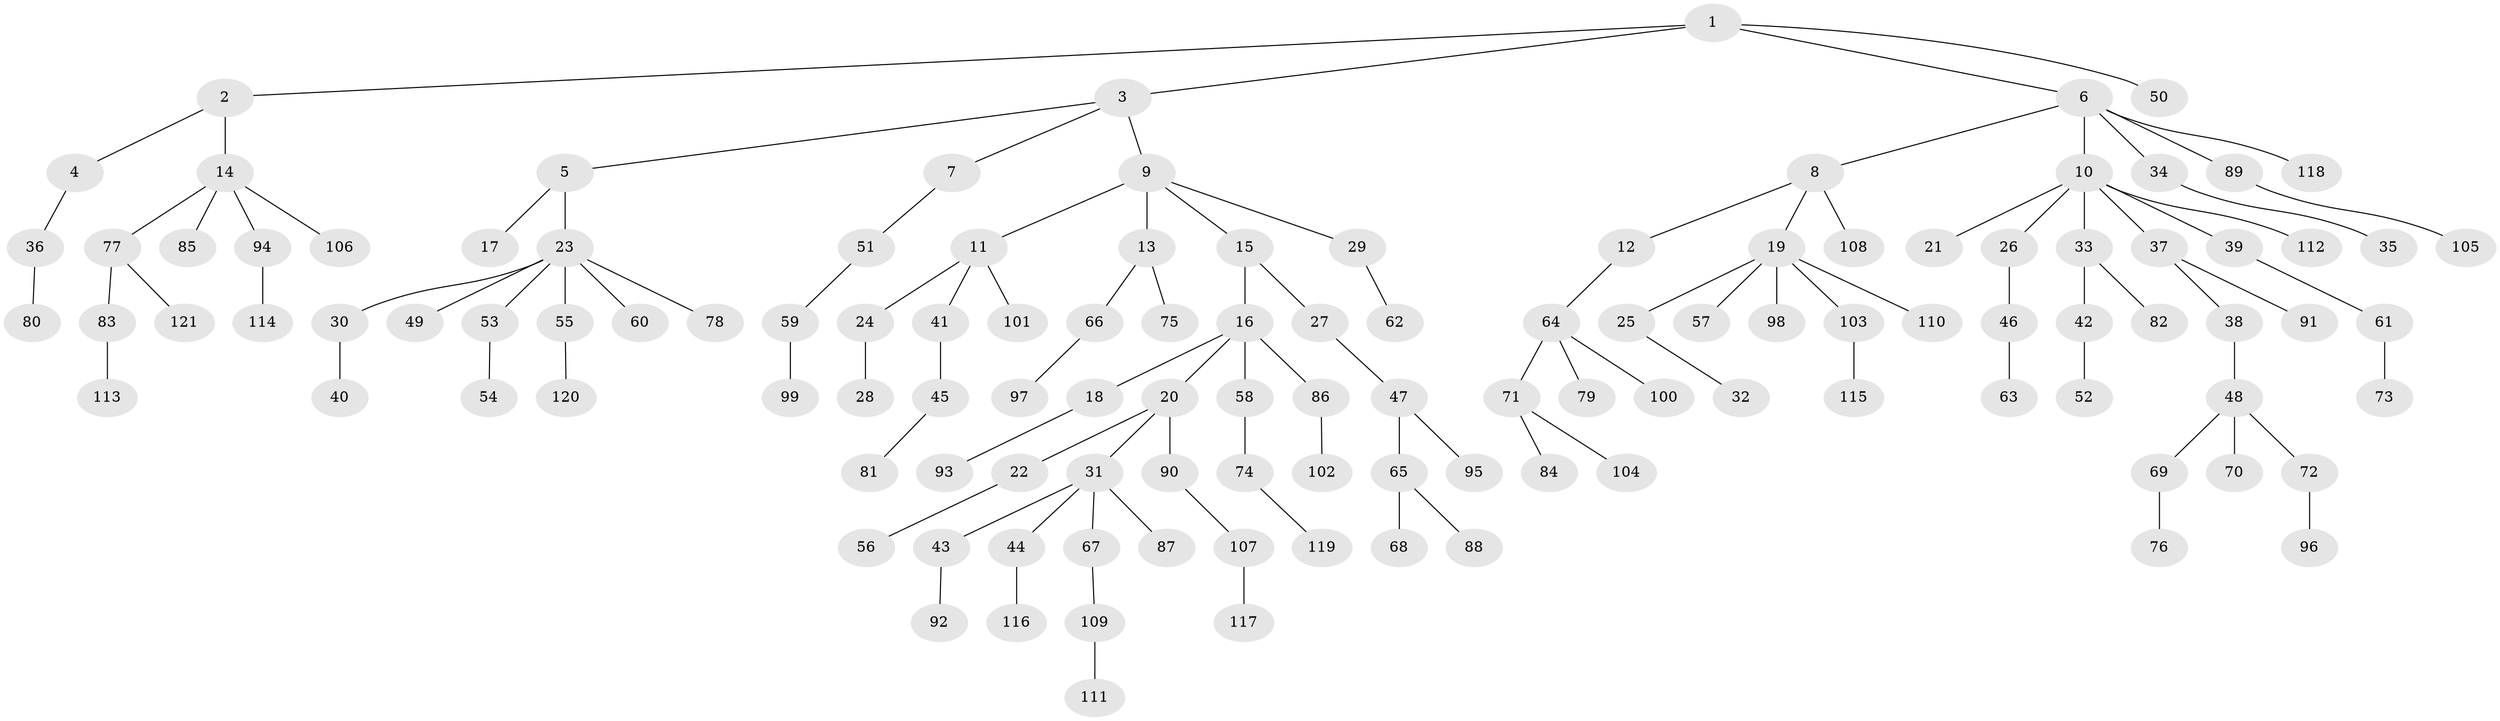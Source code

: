 // Generated by graph-tools (version 1.1) at 2025/50/03/09/25 03:50:17]
// undirected, 121 vertices, 120 edges
graph export_dot {
graph [start="1"]
  node [color=gray90,style=filled];
  1;
  2;
  3;
  4;
  5;
  6;
  7;
  8;
  9;
  10;
  11;
  12;
  13;
  14;
  15;
  16;
  17;
  18;
  19;
  20;
  21;
  22;
  23;
  24;
  25;
  26;
  27;
  28;
  29;
  30;
  31;
  32;
  33;
  34;
  35;
  36;
  37;
  38;
  39;
  40;
  41;
  42;
  43;
  44;
  45;
  46;
  47;
  48;
  49;
  50;
  51;
  52;
  53;
  54;
  55;
  56;
  57;
  58;
  59;
  60;
  61;
  62;
  63;
  64;
  65;
  66;
  67;
  68;
  69;
  70;
  71;
  72;
  73;
  74;
  75;
  76;
  77;
  78;
  79;
  80;
  81;
  82;
  83;
  84;
  85;
  86;
  87;
  88;
  89;
  90;
  91;
  92;
  93;
  94;
  95;
  96;
  97;
  98;
  99;
  100;
  101;
  102;
  103;
  104;
  105;
  106;
  107;
  108;
  109;
  110;
  111;
  112;
  113;
  114;
  115;
  116;
  117;
  118;
  119;
  120;
  121;
  1 -- 2;
  1 -- 3;
  1 -- 6;
  1 -- 50;
  2 -- 4;
  2 -- 14;
  3 -- 5;
  3 -- 7;
  3 -- 9;
  4 -- 36;
  5 -- 17;
  5 -- 23;
  6 -- 8;
  6 -- 10;
  6 -- 34;
  6 -- 89;
  6 -- 118;
  7 -- 51;
  8 -- 12;
  8 -- 19;
  8 -- 108;
  9 -- 11;
  9 -- 13;
  9 -- 15;
  9 -- 29;
  10 -- 21;
  10 -- 26;
  10 -- 33;
  10 -- 37;
  10 -- 39;
  10 -- 112;
  11 -- 24;
  11 -- 41;
  11 -- 101;
  12 -- 64;
  13 -- 66;
  13 -- 75;
  14 -- 77;
  14 -- 85;
  14 -- 94;
  14 -- 106;
  15 -- 16;
  15 -- 27;
  16 -- 18;
  16 -- 20;
  16 -- 58;
  16 -- 86;
  18 -- 93;
  19 -- 25;
  19 -- 57;
  19 -- 98;
  19 -- 103;
  19 -- 110;
  20 -- 22;
  20 -- 31;
  20 -- 90;
  22 -- 56;
  23 -- 30;
  23 -- 49;
  23 -- 53;
  23 -- 55;
  23 -- 60;
  23 -- 78;
  24 -- 28;
  25 -- 32;
  26 -- 46;
  27 -- 47;
  29 -- 62;
  30 -- 40;
  31 -- 43;
  31 -- 44;
  31 -- 67;
  31 -- 87;
  33 -- 42;
  33 -- 82;
  34 -- 35;
  36 -- 80;
  37 -- 38;
  37 -- 91;
  38 -- 48;
  39 -- 61;
  41 -- 45;
  42 -- 52;
  43 -- 92;
  44 -- 116;
  45 -- 81;
  46 -- 63;
  47 -- 65;
  47 -- 95;
  48 -- 69;
  48 -- 70;
  48 -- 72;
  51 -- 59;
  53 -- 54;
  55 -- 120;
  58 -- 74;
  59 -- 99;
  61 -- 73;
  64 -- 71;
  64 -- 79;
  64 -- 100;
  65 -- 68;
  65 -- 88;
  66 -- 97;
  67 -- 109;
  69 -- 76;
  71 -- 84;
  71 -- 104;
  72 -- 96;
  74 -- 119;
  77 -- 83;
  77 -- 121;
  83 -- 113;
  86 -- 102;
  89 -- 105;
  90 -- 107;
  94 -- 114;
  103 -- 115;
  107 -- 117;
  109 -- 111;
}
